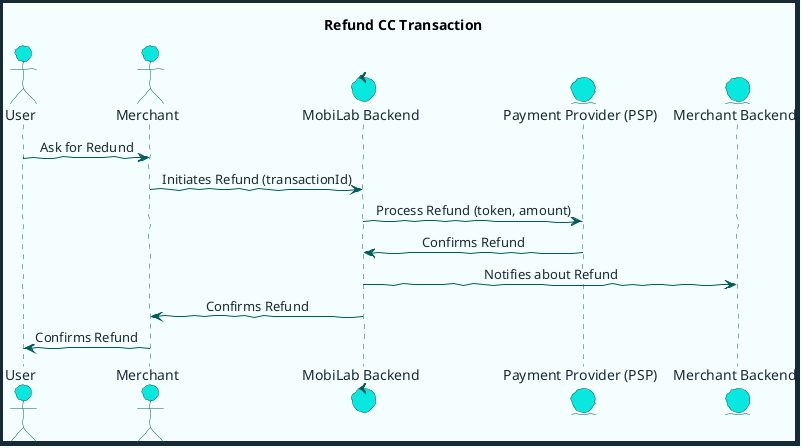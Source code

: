 @startuml

skinparam handwritten true
skinparam sequenceMessageAlign center
skinparam ActorBackgroundColor #08E8DE
skinparam ActorBorderColor #035C58
skinparam ActorFontColor #172935
skinparam ActorFontName Raleway
skinparam ArrowColor #035C58
skinparam ArrowFontColor #172935
skinparam ArrowFontName Raleway
skinparam BackgroundColor #F5FEFE
skinparam ControlBackgroundColor #08E8DE
skinparam ControlBorderColor #035C58
skinparam ControlFontColor #172935
skinparam ControlFontName Raleway
skinparam DiagramBorderColor #172935
skinparam DiagramBorderThickness 5
skinparam EntityBackgroundColor #08E8DE
skinparam EntityBorderColor #035C58
skinparam EntityFontColor #172935
skinparam EntityFontName Raleway
skinparam SequenceLifeLineBorderColor #035C58
skinparam SequenceTitleFontColor #172935
skinparam SequenceTitleFontName Raleway
skinparam SequenceTitleFontSize 25

title Refund CC Transaction

actor "User" as User
actor "Merchant" as Merchant
control "MobiLab Backend" as MBE
entity "Payment Provider (PSP)" as PSP
entity "Merchant Backend" as MEC

User -> Merchant: Ask for Redund
Merchant -> MBE: Initiates Refund (transactionId)
MBE -> PSP: Process Refund (token, amount)
PSP -> MBE: Confirms Refund
MBE -> MEC: Notifies about Refund
MBE -> Merchant: Confirms Refund
Merchant -> User: Confirms Refund

@enduml